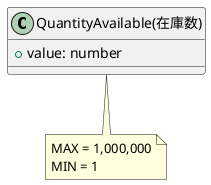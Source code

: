 @startuml QuantityAvailable

class "QuantityAvailable(在庫数)" as QuantityAvailable {
    + value: number
}

note bottom of QuantityAvailable
    MAX = 1,000,000
    MIN = 1
end note 

@enduml
